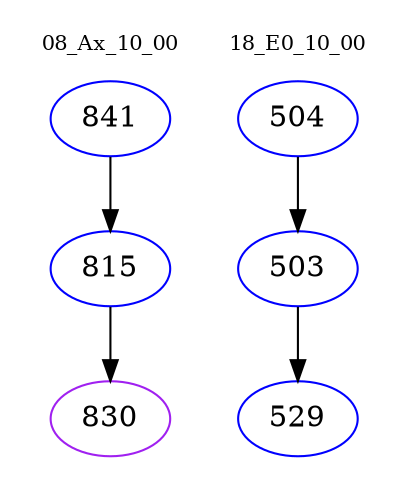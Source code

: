 digraph{
subgraph cluster_0 {
color = white
label = "08_Ax_10_00";
fontsize=10;
T0_841 [label="841", color="blue"]
T0_841 -> T0_815 [color="black"]
T0_815 [label="815", color="blue"]
T0_815 -> T0_830 [color="black"]
T0_830 [label="830", color="purple"]
}
subgraph cluster_1 {
color = white
label = "18_E0_10_00";
fontsize=10;
T1_504 [label="504", color="blue"]
T1_504 -> T1_503 [color="black"]
T1_503 [label="503", color="blue"]
T1_503 -> T1_529 [color="black"]
T1_529 [label="529", color="blue"]
}
}

